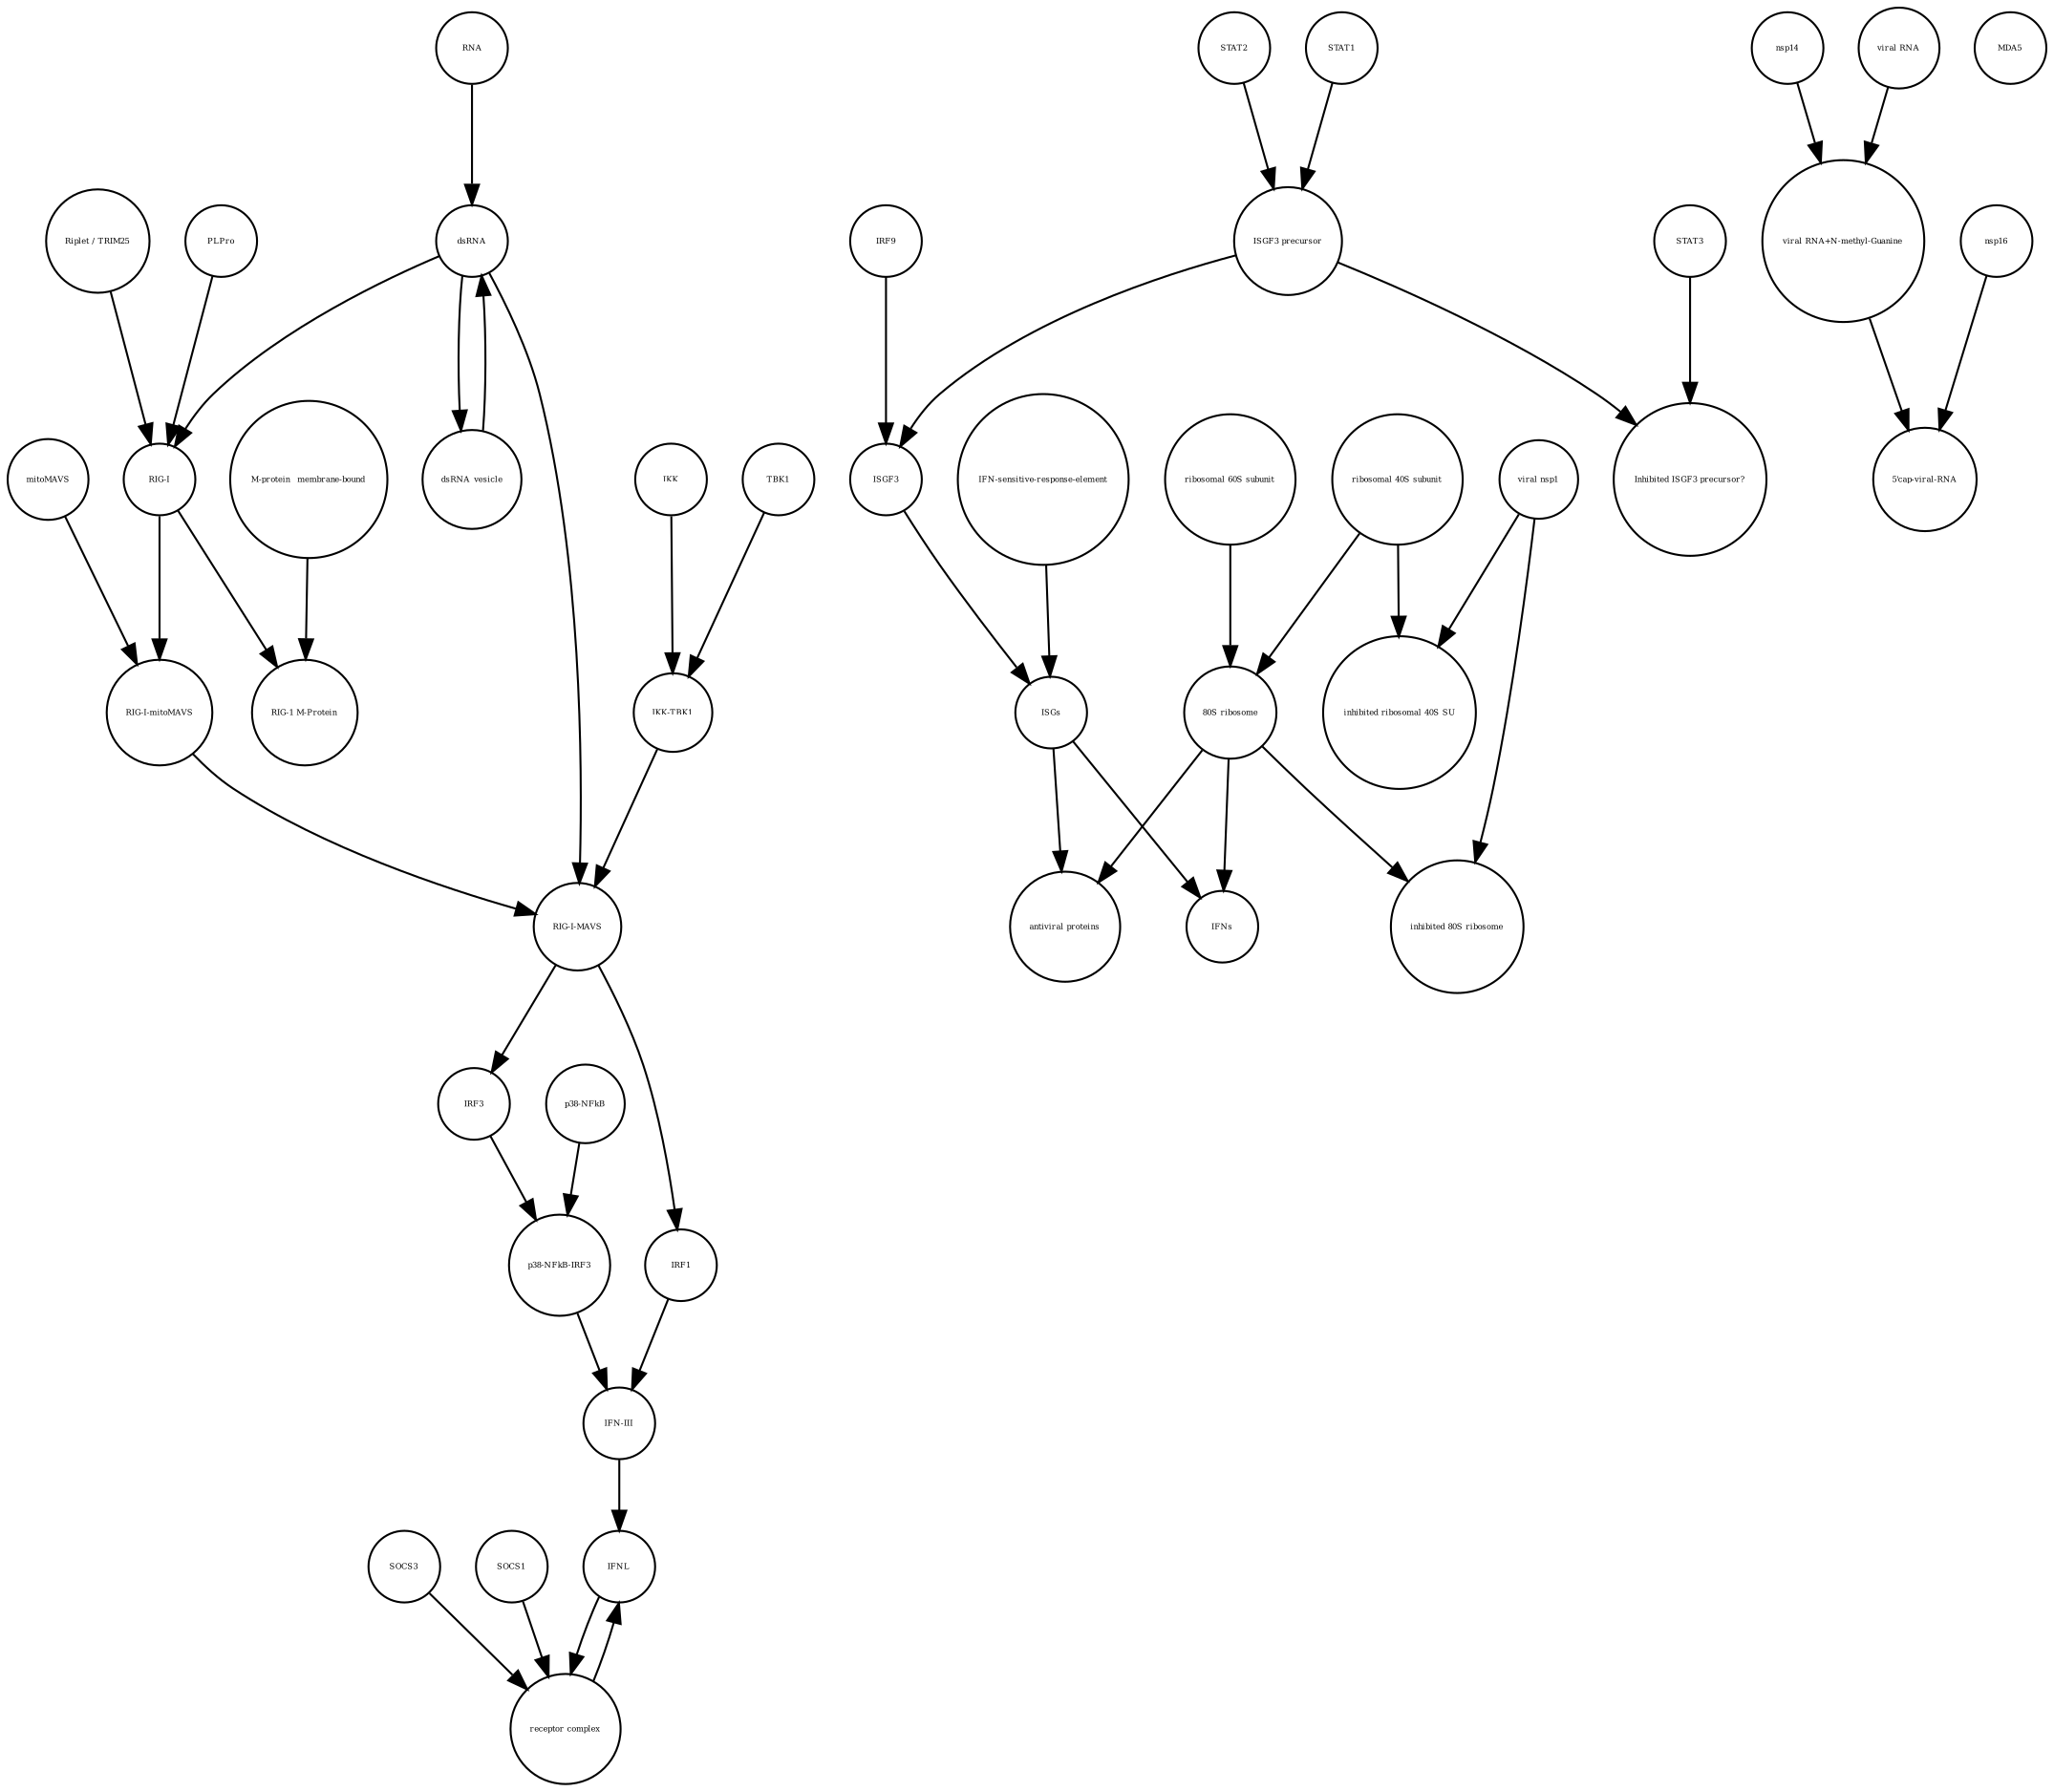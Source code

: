 strict digraph  {
"IFN-III" [annotation="", bipartite=0, cls=macromolecule, fontsize=4, label="IFN-III", shape=circle];
dsRNA [annotation="", bipartite=0, cls="nucleic acid feature", fontsize=4, label=dsRNA, shape=circle];
ISGF3 [annotation="", bipartite=0, cls=complex, fontsize=4, label=ISGF3, shape=circle];
ISGs [annotation="", bipartite=0, cls="nucleic acid feature", fontsize=4, label=ISGs, shape=circle];
IFNL [annotation="", bipartite=0, cls=macromolecule, fontsize=4, label=IFNL, shape=circle];
"IFN-sensitive-response-element" [annotation="", bipartite=0, cls="nucleic acid feature", fontsize=4, label="IFN-sensitive-response-element", shape=circle];
IFNs [annotation="", bipartite=0, cls=macromolecule, fontsize=4, label=IFNs, shape=circle];
"80S ribosome" [annotation="", bipartite=0, cls=complex, fontsize=4, label="80S ribosome", shape=circle];
"inhibited ribosomal 40S SU" [annotation="urn_miriam_doi_10.1101%2F2020.05.18.102467", bipartite=0, cls=complex, fontsize=4, label="inhibited ribosomal 40S SU", shape=circle];
dsRNA_vesicle [annotation="", bipartite=0, cls="nucleic acid feature", fontsize=4, label=dsRNA_vesicle, shape=circle];
IRF3 [annotation="", bipartite=0, cls=macromolecule, fontsize=4, label=IRF3, shape=circle];
"Riplet / TRIM25" [annotation="", bipartite=0, cls=macromolecule, fontsize=4, label="Riplet / TRIM25", shape=circle];
IRF9 [annotation="", bipartite=0, cls=macromolecule, fontsize=4, label=IRF9, shape=circle];
"RIG-I" [annotation="", bipartite=0, cls=macromolecule, fontsize=4, label="RIG-I", shape=circle];
PLPro [annotation="", bipartite=0, cls=macromolecule, fontsize=4, label=PLPro, shape=circle];
RNA [annotation="", bipartite=0, cls="nucleic acid feature", fontsize=4, label=RNA, shape=circle];
"ribosomal 60S subunit" [annotation="", bipartite=0, cls=complex, fontsize=4, label="ribosomal 60S subunit", shape=circle];
"inhibited 80S ribosome" [annotation="", bipartite=0, cls=complex, fontsize=4, label="inhibited 80S ribosome", shape=circle];
IKK [annotation="", bipartite=0, cls=macromolecule, fontsize=4, label=IKK, shape=circle];
"ISGF3 precursor" [annotation="", bipartite=0, cls=complex, fontsize=4, label="ISGF3 precursor", shape=circle];
"M-protein_ membrane-bound" [annotation="", bipartite=0, cls=macromolecule, fontsize=4, label="M-protein_ membrane-bound", shape=circle];
STAT3 [annotation="", bipartite=0, cls=macromolecule, fontsize=4, label=STAT3, shape=circle];
nsp14 [annotation="", bipartite=0, cls=macromolecule, fontsize=4, label=nsp14, shape=circle];
SOCS3 [annotation="", bipartite=0, cls=macromolecule, fontsize=4, label=SOCS3, shape=circle];
SOCS1 [annotation="", bipartite=0, cls=macromolecule, fontsize=4, label=SOCS1, shape=circle];
"p38-NFkB-IRF3" [annotation="", bipartite=0, cls=complex, fontsize=4, label="p38-NFkB-IRF3", shape=circle];
"ribosomal 40S subunit" [annotation="", bipartite=0, cls=complex, fontsize=4, label="ribosomal 40S subunit", shape=circle];
nsp16 [annotation="", bipartite=0, cls=macromolecule, fontsize=4, label=nsp16, shape=circle];
"viral nsp1" [annotation="", bipartite=0, cls=macromolecule, fontsize=4, label="viral nsp1", shape=circle];
mitoMAVS [annotation="", bipartite=0, cls=macromolecule, fontsize=4, label=mitoMAVS, shape=circle];
"Inhibited ISGF3 precursor?" [annotation="", bipartite=0, cls=complex, fontsize=4, label="Inhibited ISGF3 precursor?", shape=circle];
IRF1 [annotation="", bipartite=0, cls=macromolecule, fontsize=4, label=IRF1, shape=circle];
"antiviral proteins" [annotation="", bipartite=0, cls=macromolecule, fontsize=4, label="antiviral proteins", shape=circle];
STAT2 [annotation="", bipartite=0, cls=macromolecule, fontsize=4, label=STAT2, shape=circle];
"IKK-TBK1" [annotation="", bipartite=0, cls=complex, fontsize=4, label="IKK-TBK1", shape=circle];
MDA5 [annotation="", bipartite=0, cls=macromolecule, fontsize=4, label=MDA5, shape=circle];
"RIG-I-mitoMAVS" [annotation="", bipartite=0, cls=complex, fontsize=4, label="RIG-I-mitoMAVS", shape=circle];
"RIG-1 M-Protein" [annotation="", bipartite=0, cls=complex, fontsize=4, label="RIG-1 M-Protein", shape=circle];
"receptor complex" [annotation="", bipartite=0, cls=complex, fontsize=4, label="receptor complex", shape=circle];
"5'cap-viral-RNA" [annotation="", bipartite=0, cls="nucleic acid feature", fontsize=4, label="5'cap-viral-RNA", shape=circle];
TBK1 [annotation="", bipartite=0, cls=macromolecule, fontsize=4, label=TBK1, shape=circle];
"RIG-I-MAVS" [annotation="", bipartite=0, cls=complex, fontsize=4, label="RIG-I-MAVS", shape=circle];
"p38-NFkB" [annotation="", bipartite=0, cls=complex, fontsize=4, label="p38-NFkB", shape=circle];
"viral RNA" [annotation="", bipartite=0, cls="nucleic acid feature", fontsize=4, label="viral RNA", shape=circle];
"viral RNA+N-methyl-Guanine" [annotation="", bipartite=0, cls="nucleic acid feature", fontsize=4, label="viral RNA+N-methyl-Guanine", shape=circle];
STAT1 [annotation="", bipartite=0, cls=macromolecule, fontsize=4, label=STAT1, shape=circle];
"IFN-III" -> IFNL  [annotation="", interaction_type=production];
dsRNA -> "RIG-I-MAVS"  [annotation="", interaction_type="necessary stimulation"];
dsRNA -> dsRNA_vesicle  [annotation="", interaction_type=production];
dsRNA -> "RIG-I"  [annotation="", interaction_type="necessary stimulation"];
ISGF3 -> ISGs  [annotation="", interaction_type="necessary stimulation"];
ISGs -> "antiviral proteins"  [annotation="", interaction_type=production];
ISGs -> IFNs  [annotation="", interaction_type=production];
IFNL -> "receptor complex"  [annotation="", interaction_type=stimulation];
"IFN-sensitive-response-element" -> ISGs  [annotation="", interaction_type=production];
"80S ribosome" -> "antiviral proteins"  [annotation="", interaction_type=catalysis];
"80S ribosome" -> IFNs  [annotation="", interaction_type=catalysis];
"80S ribosome" -> "inhibited 80S ribosome"  [annotation="", interaction_type=production];
dsRNA_vesicle -> dsRNA  [annotation="", interaction_type=production];
IRF3 -> "p38-NFkB-IRF3"  [annotation="", interaction_type=production];
"Riplet / TRIM25" -> "RIG-I"  [annotation="", interaction_type=catalysis];
IRF9 -> ISGF3  [annotation="", interaction_type=production];
"RIG-I" -> "RIG-I-mitoMAVS"  [annotation="", interaction_type=production];
"RIG-I" -> "RIG-1 M-Protein"  [annotation="", interaction_type=production];
PLPro -> "RIG-I"  [annotation="", interaction_type=catalysis];
RNA -> dsRNA  [annotation="", interaction_type=production];
"ribosomal 60S subunit" -> "80S ribosome"  [annotation="", interaction_type=production];
IKK -> "IKK-TBK1"  [annotation="", interaction_type=production];
"ISGF3 precursor" -> ISGF3  [annotation="", interaction_type=production];
"ISGF3 precursor" -> "Inhibited ISGF3 precursor?"  [annotation="", interaction_type=production];
"M-protein_ membrane-bound" -> "RIG-1 M-Protein"  [annotation="", interaction_type=production];
STAT3 -> "Inhibited ISGF3 precursor?"  [annotation="", interaction_type=production];
nsp14 -> "viral RNA+N-methyl-Guanine"  [annotation="", interaction_type=catalysis];
SOCS3 -> "receptor complex"  [annotation="", interaction_type=production];
SOCS1 -> "receptor complex"  [annotation="", interaction_type=production];
"p38-NFkB-IRF3" -> "IFN-III"  [annotation="", interaction_type=stimulation];
"ribosomal 40S subunit" -> "80S ribosome"  [annotation="", interaction_type=production];
"ribosomal 40S subunit" -> "inhibited ribosomal 40S SU"  [annotation="", interaction_type=production];
nsp16 -> "5'cap-viral-RNA"  [annotation="urn_miriam_doi_10.1016%2Fj.chom.2020.05.008", interaction_type=catalysis];
"viral nsp1" -> "inhibited ribosomal 40S SU"  [annotation="", interaction_type=production];
"viral nsp1" -> "inhibited 80S ribosome"  [annotation="", interaction_type=production];
mitoMAVS -> "RIG-I-mitoMAVS"  [annotation="", interaction_type=production];
IRF1 -> "IFN-III"  [annotation="", interaction_type=stimulation];
STAT2 -> "ISGF3 precursor"  [annotation="", interaction_type=production];
"IKK-TBK1" -> "RIG-I-MAVS"  [annotation="", interaction_type=production];
"RIG-I-mitoMAVS" -> "RIG-I-MAVS"  [annotation="", interaction_type=production];
"receptor complex" -> IFNL  [annotation="", interaction_type=production];
TBK1 -> "IKK-TBK1"  [annotation="", interaction_type=production];
"RIG-I-MAVS" -> IRF1  [annotation="", interaction_type=catalysis];
"RIG-I-MAVS" -> IRF3  [annotation="", interaction_type=stimulation];
"p38-NFkB" -> "p38-NFkB-IRF3"  [annotation="", interaction_type=production];
"viral RNA" -> "viral RNA+N-methyl-Guanine"  [annotation="", interaction_type=production];
"viral RNA+N-methyl-Guanine" -> "5'cap-viral-RNA"  [annotation="", interaction_type=production];
STAT1 -> "ISGF3 precursor"  [annotation="", interaction_type=production];
}
